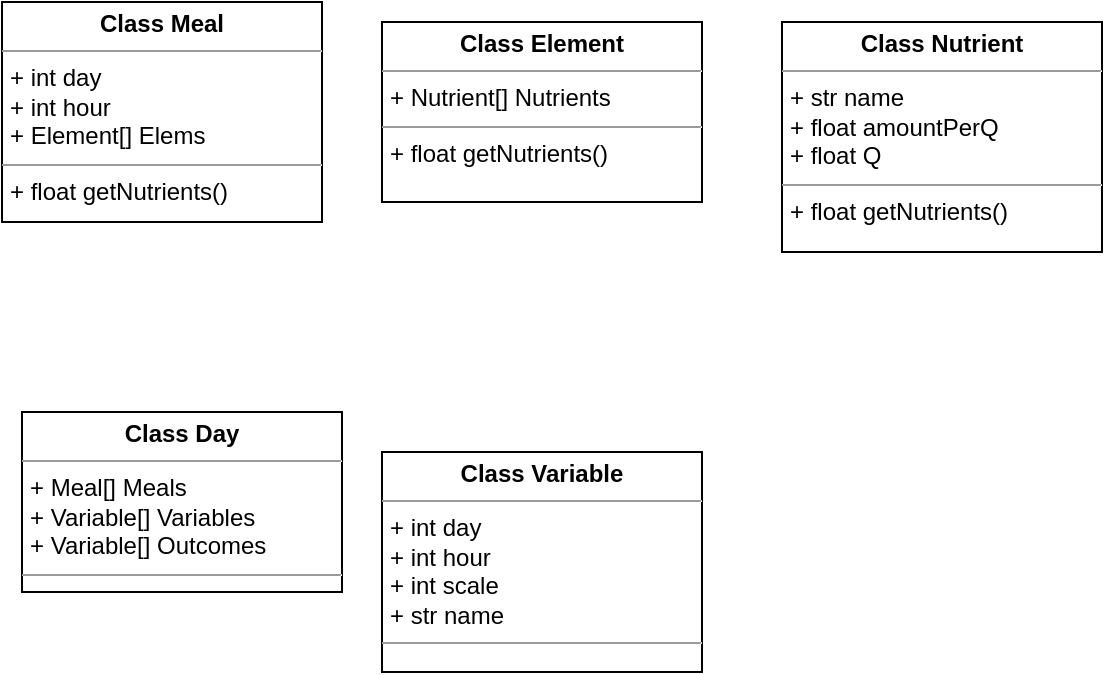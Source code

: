 <mxfile version="20.7.4" type="device"><diagram id="4kRPEuHSxVwH5iaT5il1" name="Page-1"><mxGraphModel dx="794" dy="1142" grid="1" gridSize="10" guides="1" tooltips="1" connect="1" arrows="1" fold="1" page="1" pageScale="1" pageWidth="850" pageHeight="1100" math="0" shadow="0"><root><mxCell id="0"/><mxCell id="1" parent="0"/><mxCell id="NdGOyjQRDCKKVFtGuxfM-1" value="&lt;p style=&quot;margin:0px;margin-top:4px;text-align:center;&quot;&gt;&lt;b&gt;Class Meal&lt;br&gt;&lt;/b&gt;&lt;/p&gt;&lt;hr size=&quot;1&quot;&gt;&lt;p style=&quot;margin:0px;margin-left:4px;&quot;&gt;+ int day&lt;br&gt;+ int hour&lt;br&gt;+ Element[] Elems&lt;br&gt;&lt;/p&gt;&lt;hr size=&quot;1&quot;&gt;&lt;p style=&quot;margin:0px;margin-left:4px;&quot;&gt;+ float getNutrients()&lt;br&gt;&lt;/p&gt;" style="verticalAlign=top;align=left;overflow=fill;fontSize=12;fontFamily=Helvetica;html=1;" vertex="1" parent="1"><mxGeometry x="90" y="495" width="160" height="110" as="geometry"/></mxCell><mxCell id="NdGOyjQRDCKKVFtGuxfM-2" value="&lt;p style=&quot;margin:0px;margin-top:4px;text-align:center;&quot;&gt;&lt;b&gt;Class Element&lt;br&gt;&lt;/b&gt;&lt;/p&gt;&lt;hr size=&quot;1&quot;&gt;&lt;p style=&quot;margin:0px;margin-left:4px;&quot;&gt;+ Nutrient[] Nutrients&lt;br&gt;&lt;/p&gt;&lt;hr size=&quot;1&quot;&gt;&lt;p style=&quot;margin:0px;margin-left:4px;&quot;&gt;+ float getNutrients()&lt;br&gt;&lt;/p&gt;" style="verticalAlign=top;align=left;overflow=fill;fontSize=12;fontFamily=Helvetica;html=1;" vertex="1" parent="1"><mxGeometry x="280" y="505" width="160" height="90" as="geometry"/></mxCell><mxCell id="NdGOyjQRDCKKVFtGuxfM-3" value="&lt;p style=&quot;margin:0px;margin-top:4px;text-align:center;&quot;&gt;&lt;b&gt;Class Nutrient&lt;br&gt;&lt;/b&gt;&lt;/p&gt;&lt;hr size=&quot;1&quot;&gt;&lt;p style=&quot;margin:0px;margin-left:4px;&quot;&gt;+ str name&lt;br&gt;+ float amountPerQ&lt;br&gt;+ float Q&lt;br&gt;&lt;/p&gt;&lt;hr size=&quot;1&quot;&gt;&lt;p style=&quot;margin:0px;margin-left:4px;&quot;&gt;+ float getNutrients()&lt;br&gt;&lt;/p&gt;" style="verticalAlign=top;align=left;overflow=fill;fontSize=12;fontFamily=Helvetica;html=1;" vertex="1" parent="1"><mxGeometry x="480" y="505" width="160" height="115" as="geometry"/></mxCell><mxCell id="NdGOyjQRDCKKVFtGuxfM-5" value="&lt;p style=&quot;margin:0px;margin-top:4px;text-align:center;&quot;&gt;&lt;b&gt;Class Day&lt;br&gt;&lt;/b&gt;&lt;/p&gt;&lt;hr size=&quot;1&quot;&gt;&lt;p style=&quot;margin:0px;margin-left:4px;&quot;&gt;+ Meal[] Meals&lt;br&gt;+ Variable[] Variables&lt;br&gt;+ Variable[] Outcomes&lt;br&gt;&lt;/p&gt;&lt;hr size=&quot;1&quot;&gt;" style="verticalAlign=top;align=left;overflow=fill;fontSize=12;fontFamily=Helvetica;html=1;" vertex="1" parent="1"><mxGeometry x="100" y="700" width="160" height="90" as="geometry"/></mxCell><mxCell id="NdGOyjQRDCKKVFtGuxfM-6" value="&lt;p style=&quot;margin:0px;margin-top:4px;text-align:center;&quot;&gt;&lt;b&gt;Class Variable&lt;br&gt;&lt;/b&gt;&lt;/p&gt;&lt;hr size=&quot;1&quot;&gt;&lt;p style=&quot;margin:0px;margin-left:4px;&quot;&gt;+ int day&lt;br&gt;+ int hour&lt;br&gt;+ int scale&lt;br&gt;+ str name&lt;br&gt;&lt;/p&gt;&lt;hr size=&quot;1&quot;&gt;&lt;p style=&quot;margin:0px;margin-left:4px;&quot;&gt;&lt;br&gt;&lt;/p&gt;" style="verticalAlign=top;align=left;overflow=fill;fontSize=12;fontFamily=Helvetica;html=1;" vertex="1" parent="1"><mxGeometry x="280" y="720" width="160" height="110" as="geometry"/></mxCell></root></mxGraphModel></diagram></mxfile>